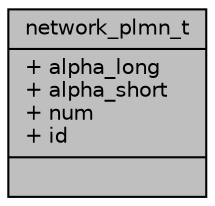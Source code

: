 digraph "network_plmn_t"
{
 // LATEX_PDF_SIZE
  edge [fontname="Helvetica",fontsize="10",labelfontname="Helvetica",labelfontsize="10"];
  node [fontname="Helvetica",fontsize="10",shape=record];
  Node1 [label="{network_plmn_t\n|+ alpha_long\l+ alpha_short\l+ num\l+ id\l|}",height=0.2,width=0.4,color="black", fillcolor="grey75", style="filled", fontcolor="black",tooltip=" "];
}
